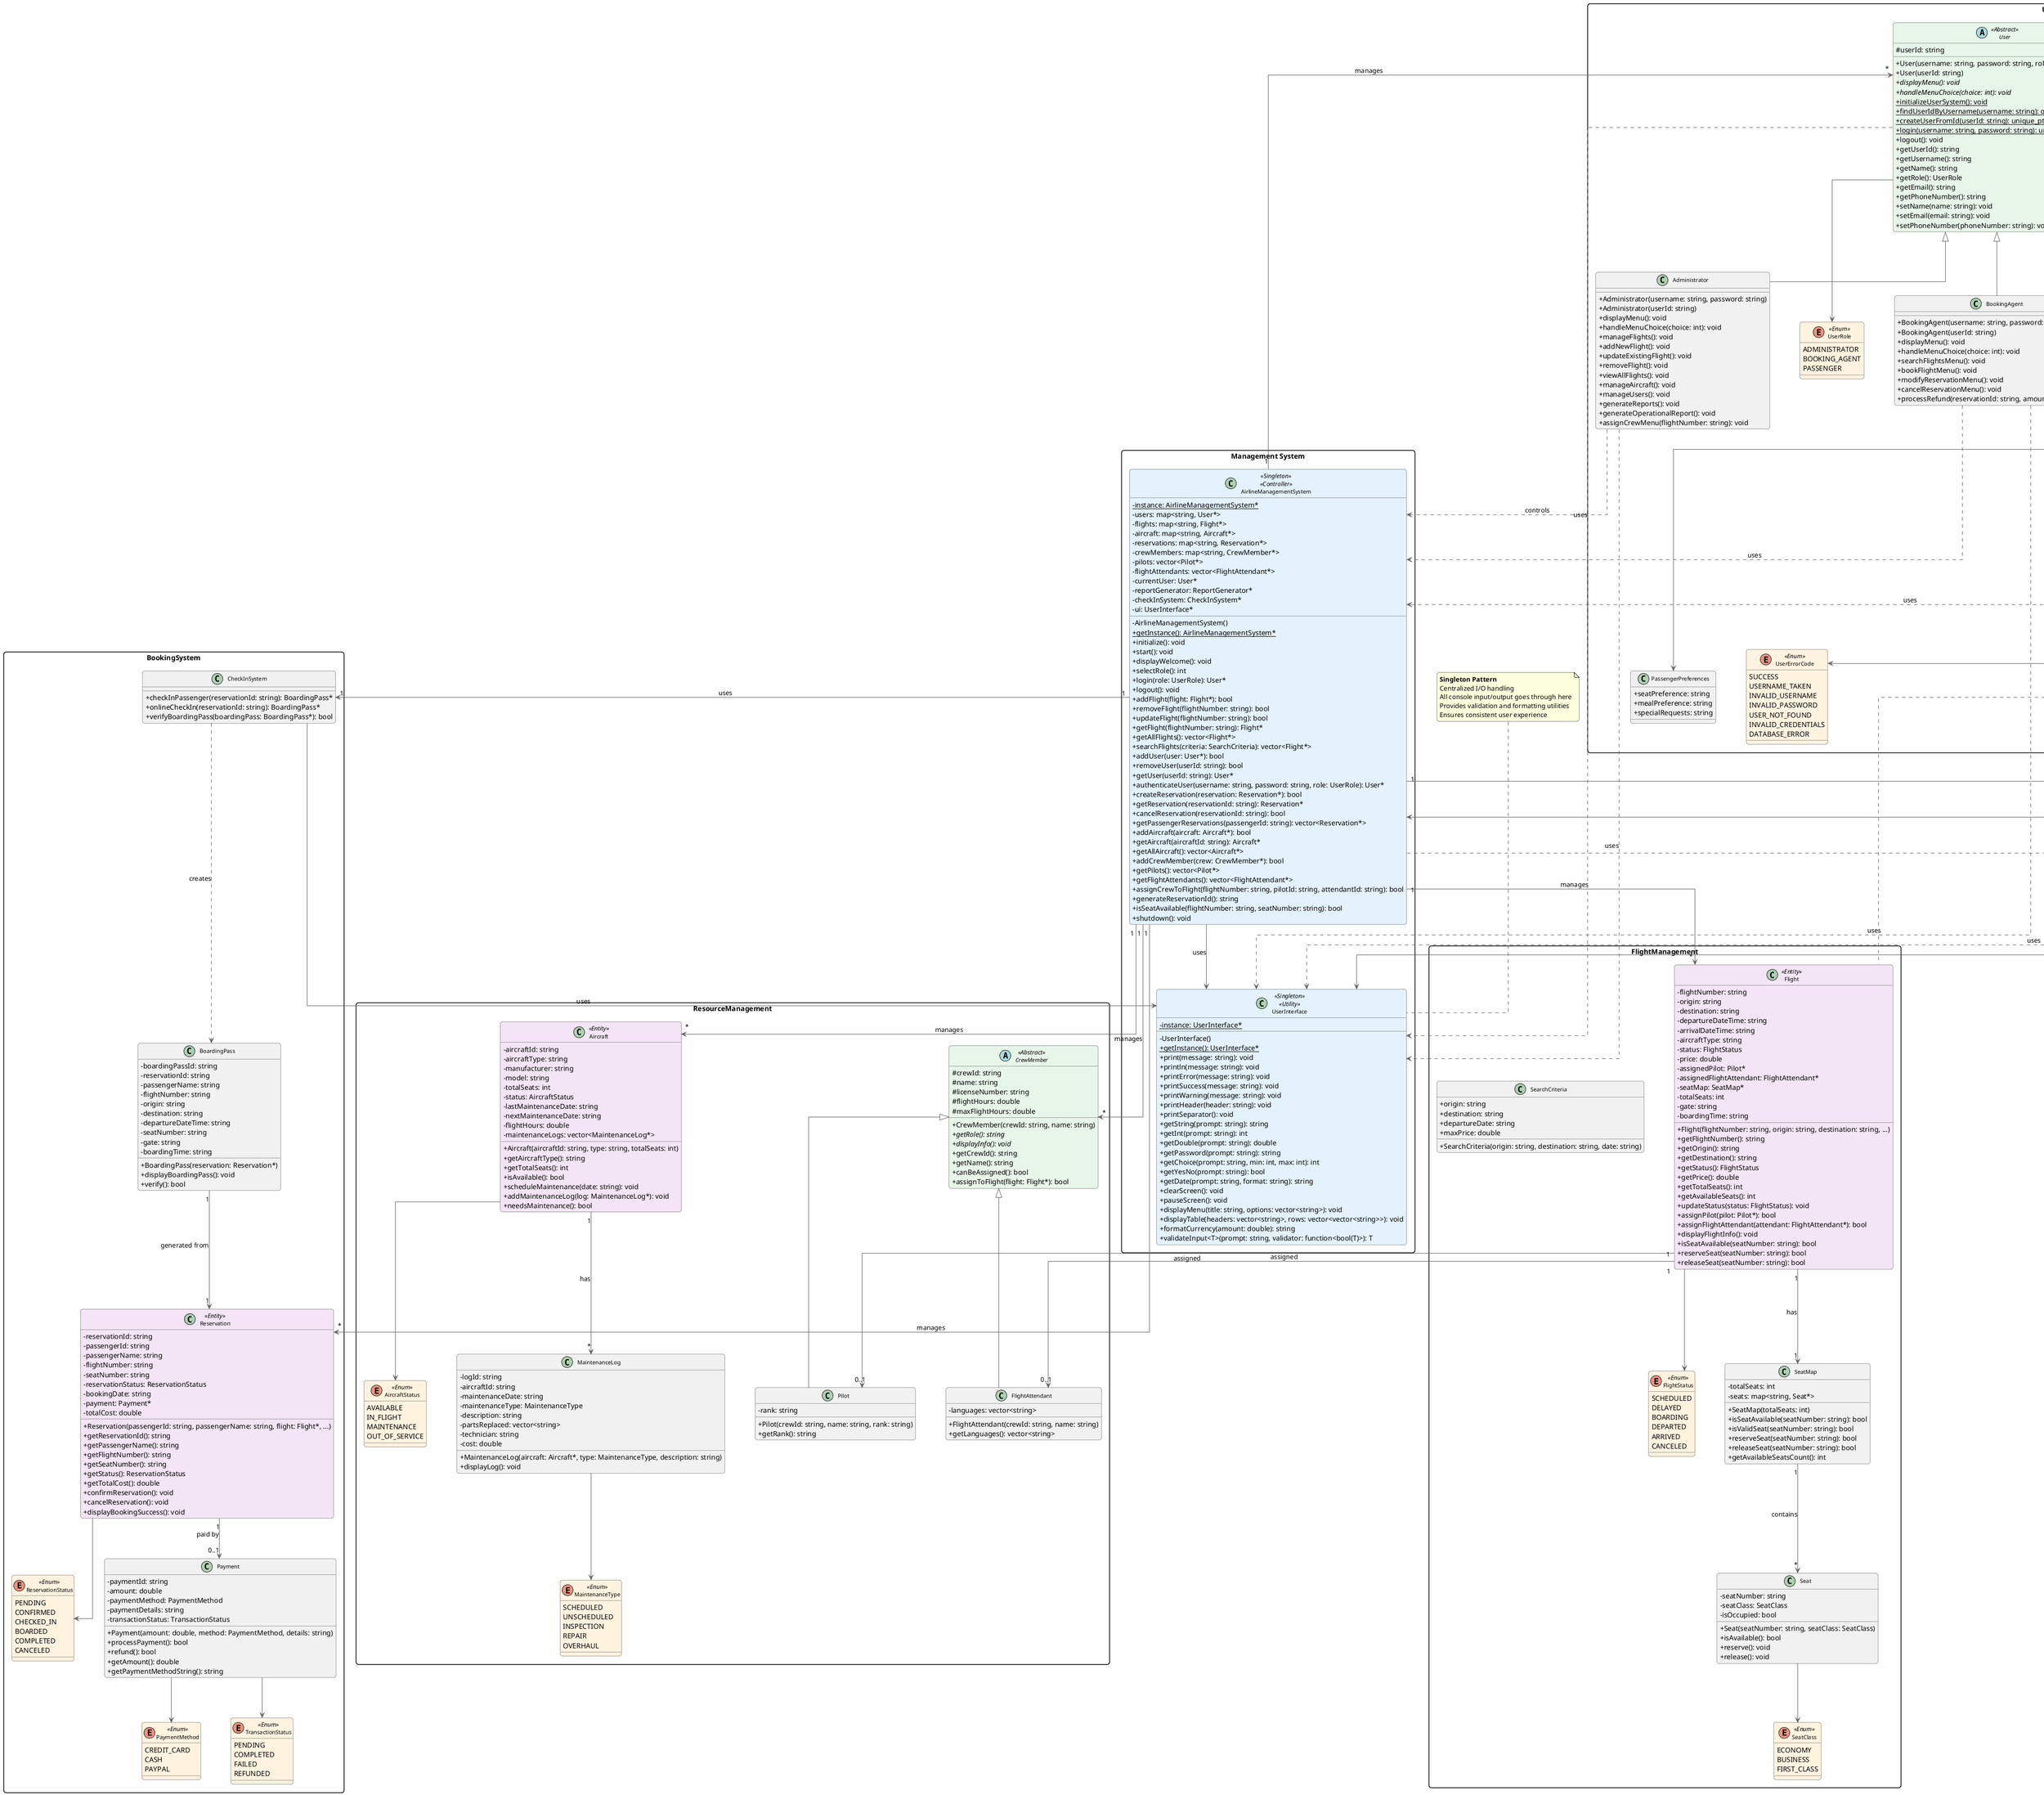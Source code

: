 @startuml Airline_Management_System

' ==================== Styling Configuration ====================
skinparam classAttributeIconSize 0
skinparam linetype ortho
skinparam backgroundColor #FEFEFE
skinparam roundcorner 10
skinparam shadowing false

' Class styling
skinparam class {
  BackgroundColor<<Abstract>> #E8F5E9
  BackgroundColor<<Enum>> #FFF3E0
  BackgroundColor<<Singleton>> #E3F2FD
  BackgroundColor<<Entity>> #F3E5F5
  BackgroundColor<<Controller>> #FFE0B2
  BackgroundColor<<Utility>> #E0F2F1
  BorderColor #424242
  ArrowColor #616161
  FontName Arial
  FontSize 11
}

' Tighter layout
skinparam nodesep 60
skinparam ranksep 80
skinparam packageStyle rectangle

' ==================== User Management (Top Left) ====================

package "User Management" {
  enum UserRole <<Enum>> {
    ADMINISTRATOR
    BOOKING_AGENT
    PASSENGER
  }

  enum UserErrorCode <<Enum>> {
    SUCCESS
    USERNAME_TAKEN
    INVALID_USERNAME
    INVALID_PASSWORD
    USER_NOT_FOUND
    INVALID_CREDENTIALS
    DATABASE_ERROR
  }

  abstract class User <<Abstract>> {
    # userId: string
    + User(username: string, password: string, role: UserRole)
    + User(userId: string)
    + {abstract} displayMenu(): void
    + {abstract} handleMenuChoice(choice: int): void
    + {static} initializeUserSystem(): void
    + {static} findUserIdByUsername(username: string): optional<string>
    + {static} createUserFromId(userId: string): unique_ptr<User>
    + {static} login(username: string, password: string): unique_ptr<User>
    + logout(): void
    + getUserId(): string
    + getUsername(): string
    + getName(): string
    + getRole(): UserRole
    + getEmail(): string
    + getPhoneNumber(): string
    + setName(name: string): void
    + setEmail(email: string): void
    + setPhoneNumber(phoneNumber: string): void
  }

  class Administrator {
    + Administrator(username: string, password: string)
    + Administrator(userId: string)
    + displayMenu(): void
    + handleMenuChoice(choice: int): void
    + manageFlights(): void
    + addNewFlight(): void
    + updateExistingFlight(): void
    + removeFlight(): void
    + viewAllFlights(): void
    + manageAircraft(): void
    + manageUsers(): void
    + generateReports(): void
    + generateOperationalReport(): void
    + assignCrewMenu(flightNumber: string): void
  }

  class BookingAgent {
    + BookingAgent(username: string, password: string)
    + BookingAgent(userId: string)
    + displayMenu(): void
    + handleMenuChoice(choice: int): void
    + searchFlightsMenu(): void
    + bookFlightMenu(): void
    + modifyReservationMenu(): void
    + cancelReservationMenu(): void
    + processRefund(reservationId: string, amount: double): bool
  }

  class Passenger {
    + Passenger(username: string, password: string, name: string)
    + Passenger(userId: string)
    + displayMenu(): void
    + handleMenuChoice(choice: int): void
    + searchFlightsMenu(): void
    + bookFlightFromSearch(flightNumber: string): Reservation*
    + viewMyReservationsMenu(): void
    + checkInMenu(): void
    + earnLoyaltyPoints(points: int): void
    + redeemLoyaltyPoints(points: int): double
  }

  class PassengerPreferences {
    + seatPreference: string
    + mealPreference: string
    + specialRequests: string
  }

  class UserException {
    + UserException(code: UserErrorCode, message: string)
    + what(): const char*
    + getErrorCode(): UserErrorCode
  }
  
  User <|-- Administrator
  User <|-- BookingAgent
  User <|-- Passenger
  User --> UserRole
  User ..> UserException : throws
  UserException --> UserErrorCode
  Passenger --> PassengerPreferences
}

' ==================== Management System (Top Center) ====================

package "Management System" {
  class UserInterface <<Singleton>> <<Utility>> {
    - {static} instance: UserInterface*
    - UserInterface()
    + {static} getInstance(): UserInterface*
    + print(message: string): void
    + println(message: string): void
    + printError(message: string): void
    + printSuccess(message: string): void
    + printWarning(message: string): void
    + printHeader(header: string): void
    + printSeparator(): void
    + getString(prompt: string): string
    + getInt(prompt: string): int
    + getDouble(prompt: string): double
    + getPassword(prompt: string): string
    + getChoice(prompt: string, min: int, max: int): int
    + getYesNo(prompt: string): bool
    + getDate(prompt: string, format: string): string
    + clearScreen(): void
    + pauseScreen(): void
    + displayMenu(title: string, options: vector<string>): void
    + displayTable(headers: vector<string>, rows: vector<vector<string>>): void
    + formatCurrency(amount: double): string
    + validateInput<T>(prompt: string, validator: function<bool(T)>): T
  }

  class AirlineManagementSystem <<Singleton>> <<Controller>> {
    - {static} instance: AirlineManagementSystem*
    - users: map<string, User*>
    - flights: map<string, Flight*>
    - aircraft: map<string, Aircraft*>
    - reservations: map<string, Reservation*>
    - crewMembers: map<string, CrewMember*>
    - pilots: vector<Pilot*>
    - flightAttendants: vector<FlightAttendant*>
    - currentUser: User*
    - reportGenerator: ReportGenerator*
    - checkInSystem: CheckInSystem*
    - ui: UserInterface*
    - AirlineManagementSystem()
    + {static} getInstance(): AirlineManagementSystem*
    + initialize(): void
    + start(): void
    + displayWelcome(): void
    + selectRole(): int
    + login(role: UserRole): User*
    + logout(): void
    + addFlight(flight: Flight*): bool
    + removeFlight(flightNumber: string): bool
    + updateFlight(flightNumber: string): bool
    + getFlight(flightNumber: string): Flight*
    + getAllFlights(): vector<Flight*>
    + searchFlights(criteria: SearchCriteria): vector<Flight*>
    + addUser(user: User*): bool
    + removeUser(userId: string): bool
    + getUser(userId: string): User*
    + authenticateUser(username: string, password: string, role: UserRole): User*
    + createReservation(reservation: Reservation*): bool
    + getReservation(reservationId: string): Reservation*
    + cancelReservation(reservationId: string): bool
    + getPassengerReservations(passengerId: string): vector<Reservation*>
    + addAircraft(aircraft: Aircraft*): bool
    + getAircraft(aircraftId: string): Aircraft*
    + getAllAircraft(): vector<Aircraft*>
    + addCrewMember(crew: CrewMember*): bool
    + getPilots(): vector<Pilot*>
    + getFlightAttendants(): vector<FlightAttendant*>
    + assignCrewToFlight(flightNumber: string, pilotId: string, attendantId: string): bool
    + generateReservationId(): string
    + isSeatAvailable(flightNumber: string, seatNumber: string): bool
    + shutdown(): void
  }
  
  AirlineManagementSystem --> UserInterface : uses
}

' ==================== BookingSystem (Top Right) ====================

package "BookingSystem" {
  enum ReservationStatus <<Enum>> {
    PENDING
    CONFIRMED
    CHECKED_IN
    BOARDED
    COMPLETED
    CANCELED
  }

  class Reservation <<Entity>> {
    - reservationId: string
    - passengerId: string
    - passengerName: string
    - flightNumber: string
    - seatNumber: string
    - reservationStatus: ReservationStatus
    - bookingDate: string
    - payment: Payment*
    - totalCost: double
    + Reservation(passengerId: string, passengerName: string, flight: Flight*, ...)
    + getReservationId(): string
    + getPassengerName(): string
    + getFlightNumber(): string
    + getSeatNumber(): string
    + getStatus(): ReservationStatus
    + getTotalCost(): double
    + confirmReservation(): void
    + cancelReservation(): void
    + displayBookingSuccess(): void
  }

  enum PaymentMethod <<Enum>> {
    CREDIT_CARD
    CASH
    PAYPAL
  }

  enum TransactionStatus <<Enum>> {
    PENDING
    COMPLETED
    FAILED
    REFUNDED
  }

  class Payment {
    - paymentId: string
    - amount: double
    - paymentMethod: PaymentMethod
    - paymentDetails: string
    - transactionStatus: TransactionStatus
    + Payment(amount: double, method: PaymentMethod, details: string)
    + processPayment(): bool
    + refund(): bool
    + getAmount(): double
    + getPaymentMethodString(): string
  }

  class BoardingPass {
    - boardingPassId: string
    - reservationId: string
    - passengerName: string
    - flightNumber: string
    - origin: string
    - destination: string
    - departureDateTime: string
    - seatNumber: string
    - gate: string
    - boardingTime: string
    + BoardingPass(reservation: Reservation*)
    + displayBoardingPass(): void
    + verify(): bool
  }

  class CheckInSystem {
    + checkInPassenger(reservationId: string): BoardingPass*
    + onlineCheckIn(reservationId: string): BoardingPass*
    + verifyBoardingPass(boardingPass: BoardingPass*): bool
  }
  
  Reservation --> ReservationStatus
  Reservation "1" --> "0..1" Payment : paid by
  Payment --> PaymentMethod
  Payment --> TransactionStatus
  BoardingPass "1" --> "1" Reservation : generated from
  CheckInSystem ..> BoardingPass : creates
  CheckInSystem --> UserInterface : uses
}

' ==================== Reporting (Bottom Left) ====================

package "Reporting" {
  class ReportGenerator <<Controller>> {
    - AirlineManagementSystem: AirlineManagementSystem*
    - ui: UserInterface*
    + ReportGenerator(controller: AirlineManagementSystem*)
    + generateOperationalReport(month: string, year: string): void
    + generateMaintenanceReport(): void
    + generateUserActivityReport(userId: string): void
    + generateFinancialReport(period: string): void
  }

  class OperationalReport {
    - reportId: string
    - month: string
    - year: string
    - totalFlightsScheduled: int
    - flightsCompleted: int
    - flightsDelayed: int
    - flightsCanceled: int
    - totalReservations: int
    - totalRevenue: double
    - flightPerformance: map<string, FlightStats>
    + OperationalReport(month: string, year: string)
    + displayReportSummary(): void
    + displayDetailedPerformance(): void
  }

  class FlightStats {
    + flightNumber: string
    + status: string
    + totalBookings: int
    + revenue: double
  }

  class MaintenanceReport {
    - totalMaintenanceActivities: int
    - totalCost: double
    - aircraftDowntime: map<string, double>
    + displayReport(): void
  }

  class FinancialReport {
    - period: string
    - totalRevenue: double
    - totalRefunds: double
    - netRevenue: double
    + displayReport(): void
  }
  
  ReportGenerator ..> OperationalReport : creates
  ReportGenerator ..> MaintenanceReport : creates
  ReportGenerator ..> FinancialReport : creates
  ReportGenerator --> UserInterface : uses
  OperationalReport --> FlightStats
}

' ==================== FlightManagement (Bottom Center) ====================

package "FlightManagement" {
  enum FlightStatus <<Enum>> {
    SCHEDULED
    DELAYED
    BOARDING
    DEPARTED
    ARRIVED
    CANCELED
  }

  class Flight <<Entity>> {
    - flightNumber: string
    - origin: string
    - destination: string
    - departureDateTime: string
    - arrivalDateTime: string
    - aircraftType: string
    - status: FlightStatus
    - price: double
    - assignedPilot: Pilot*
    - assignedFlightAttendant: FlightAttendant*
    - seatMap: SeatMap*
    - totalSeats: int
    - gate: string
    - boardingTime: string
    + Flight(flightNumber: string, origin: string, destination: string, ...)
    + getFlightNumber(): string
    + getOrigin(): string
    + getDestination(): string
    + getStatus(): FlightStatus
    + getPrice(): double
    + getTotalSeats(): int
    + getAvailableSeats(): int
    + updateStatus(status: FlightStatus): void
    + assignPilot(pilot: Pilot*): bool
    + assignFlightAttendant(attendant: FlightAttendant*): bool
    + displayFlightInfo(): void
    + isSeatAvailable(seatNumber: string): bool
    + reserveSeat(seatNumber: string): bool
    + releaseSeat(seatNumber: string): bool
  }

  class SearchCriteria {
    + origin: string
    + destination: string
    + departureDate: string
    + maxPrice: double
    + SearchCriteria(origin: string, destination: string, date: string)
  }

  class SeatMap {
    - totalSeats: int
    - seats: map<string, Seat*>
    + SeatMap(totalSeats: int)
    + isSeatAvailable(seatNumber: string): bool
    + isValidSeat(seatNumber: string): bool
    + reserveSeat(seatNumber: string): bool
    + releaseSeat(seatNumber: string): bool
    + getAvailableSeatsCount(): int
  }

  class Seat {
    - seatNumber: string
    - seatClass: SeatClass
    - isOccupied: bool
    + Seat(seatNumber: string, seatClass: SeatClass)
    + isAvailable(): bool
    + reserve(): void
    + release(): void
  }

  enum SeatClass <<Enum>> {
    ECONOMY
    BUSINESS
    FIRST_CLASS
  }
  
  Flight --> FlightStatus
  Flight "1" --> "1" SeatMap : has
  SeatMap "1" --> "*" Seat : contains
  Seat --> SeatClass
}

' ==================== ResourceManagement (Bottom Right) ====================

package "ResourceManagement" {
  enum AircraftStatus <<Enum>> {
    AVAILABLE
    IN_FLIGHT
    MAINTENANCE
    OUT_OF_SERVICE
  }

  class Aircraft <<Entity>> {
    - aircraftId: string
    - aircraftType: string
    - manufacturer: string
    - model: string
    - totalSeats: int
    - status: AircraftStatus
    - lastMaintenanceDate: string
    - nextMaintenanceDate: string
    - flightHours: double
    - maintenanceLogs: vector<MaintenanceLog*>
    + Aircraft(aircraftId: string, type: string, totalSeats: int)
    + getAircraftType(): string
    + getTotalSeats(): int
    + isAvailable(): bool
    + scheduleMaintenance(date: string): void
    + addMaintenanceLog(log: MaintenanceLog*): void
    + needsMaintenance(): bool
  }

  abstract class CrewMember <<Abstract>> {
    # crewId: string
    # name: string
    # licenseNumber: string
    # flightHours: double
    # maxFlightHours: double
    + CrewMember(crewId: string, name: string)
    + {abstract} getRole(): string
    + {abstract} displayInfo(): void
    + getCrewId(): string
    + getName(): string
    + canBeAssigned(): bool
    + assignToFlight(flight: Flight*): bool
  }

  class Pilot {
    - rank: string
    + Pilot(crewId: string, name: string, rank: string)
    + getRank(): string
  }

  class FlightAttendant {
    - languages: vector<string>
    + FlightAttendant(crewId: string, name: string)
    + getLanguages(): vector<string>
  }

  enum MaintenanceType <<Enum>> {
    SCHEDULED
    UNSCHEDULED
    INSPECTION
    REPAIR
    OVERHAUL
  }

  class MaintenanceLog {
    - logId: string
    - aircraftId: string
    - maintenanceDate: string
    - maintenanceType: MaintenanceType
    - description: string
    - partsReplaced: vector<string>
    - technician: string
    - cost: double
    + MaintenanceLog(aircraft: Aircraft*, type: MaintenanceType, description: string)
    + displayLog(): void
  }
  
  Aircraft --> AircraftStatus
  Aircraft "1" --> "*" MaintenanceLog : has
  CrewMember <|-- Pilot
  CrewMember <|-- FlightAttendant
  MaintenanceLog --> MaintenanceType
}

' ==================== Cross-Package Relationships ====================

' AirlineManagementSystem manages everything
AirlineManagementSystem "1" --> "*" User : manages
AirlineManagementSystem "1" --> "*" Flight : manages
AirlineManagementSystem "1" --> "*" Aircraft : manages
AirlineManagementSystem "1" --> "*" Reservation : manages
AirlineManagementSystem "1" --> "*" CrewMember : manages
AirlineManagementSystem "1" --> "1" ReportGenerator : uses
AirlineManagementSystem "1" --> "1" CheckInSystem : uses

' Flight to Crew
Flight "1" --> "0..1" Pilot : assigned
Flight "1" --> "0..1" FlightAttendant : assigned

' Report relationships
ReportGenerator --> AirlineManagementSystem : queries

' User actions through AirlineManagementSystem
Administrator ..> AirlineManagementSystem : controls
BookingAgent ..> AirlineManagementSystem : uses
Passenger ..> AirlineManagementSystem : uses

' All User classes use UserInterface
User ..> UserInterface : uses
Administrator ..> UserInterface : uses
BookingAgent ..> UserInterface : uses
Passenger ..> UserInterface : uses

note right of AirlineManagementSystem
  **Singleton Pattern**
  Central orchestrator for all operations
  Handles all menu flows and business logic
  Data automatically persisted on changes
  using nlohmann JSON library
end note

note top of UserInterface
  **Singleton Pattern**
  Centralized I/O handling
  All console input/output goes through here
  Provides validation and formatting utilities
  Ensures consistent user experience
end note

note top of Flight
  **Self-Managing Entity**
  - Validates own data
  - Throws exceptions on invalid input
  - Handles JSON serialization
end note

note bottom of ReportGenerator
  **Isolated Reporting**
  Minimal coupling with system
  Queries AirlineManagementSystem for data
end note

@enduml